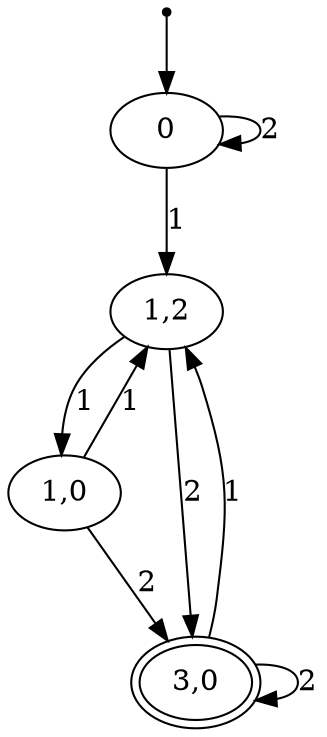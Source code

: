 digraph a { 
"F0"[shape=point] ;
"F0"->"0" ;
"0"->"1,2" [label="1"] ;
"0"->"0" [label="2"] ;
"1,2" ;
"1,2"->"1,0" [label="1"] ;
"1,2"->"3,0" [label="2"] ;
"1,0" ;
"1,0"->"1,2" [label="1"] ;
"1,0"->"3,0" [label="2"] ;
"3,0"[peripheries=2] ;
"3,0"->"1,2" [label="1"] ;
"3,0"->"3,0" [label="2"] ;

 }